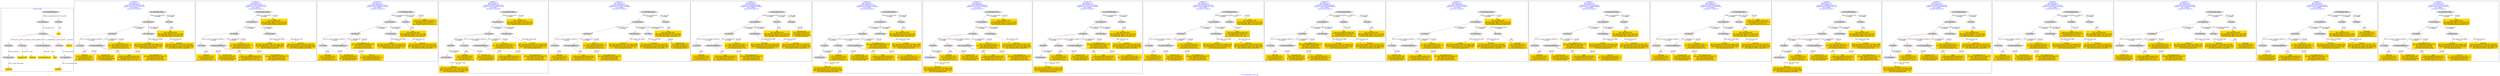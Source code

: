 digraph n0 {
fontcolor="blue"
remincross="true"
label="s18-s-indianapolis-artists.xml"
subgraph cluster_0 {
label="1-correct model"
n2[style="filled",color="white",fillcolor="lightgray",label="E12_Production1"];
n3[style="filled",color="white",fillcolor="lightgray",label="E21_Person1"];
n4[style="filled",color="white",fillcolor="lightgray",label="E69_Death1"];
n5[style="filled",color="white",fillcolor="lightgray",label="E74_Group1"];
n6[style="filled",color="white",fillcolor="lightgray",label="E82_Actor_Appellation1"];
n7[style="filled",color="white",fillcolor="lightgray",label="E67_Birth1"];
n8[shape="plaintext",style="filled",fillcolor="gold",label="artist_uri"];
n9[style="filled",color="white",fillcolor="lightgray",label="E22_Man-Made_Object1"];
n10[style="filled",color="white",fillcolor="lightgray",label="E35_Title1"];
n11[shape="plaintext",style="filled",fillcolor="gold",label="title"];
n12[style="filled",color="white",fillcolor="lightgray",label="E52_Time-Span1"];
n13[shape="plaintext",style="filled",fillcolor="gold",label="birthDate"];
n14[style="filled",color="white",fillcolor="lightgray",label="E52_Time-Span2"];
n15[shape="plaintext",style="filled",fillcolor="gold",label="deathDate"];
n16[shape="plaintext",style="filled",fillcolor="gold",label="nationality_URI"];
n17[shape="plaintext",style="filled",fillcolor="gold",label="nationality"];
n18[shape="plaintext",style="filled",fillcolor="gold",label="artist_appellation_uri"];
n19[shape="plaintext",style="filled",fillcolor="gold",label="name"];
}
subgraph cluster_1 {
label="candidate 0\nlink coherence:1.0\nnode coherence:1.0\nconfidence:0.49723200209537366\nmapping score:0.5615773340317912\ncost:13.99905\n-precision:0.79-recall:0.65"
n21[style="filled",color="white",fillcolor="lightgray",label="E12_Production1"];
n22[style="filled",color="white",fillcolor="lightgray",label="E21_Person1"];
n23[style="filled",color="white",fillcolor="lightgray",label="E52_Time-Span2"];
n24[style="filled",color="white",fillcolor="lightgray",label="E74_Group1"];
n25[style="filled",color="white",fillcolor="lightgray",label="E82_Actor_Appellation1"];
n26[style="filled",color="white",fillcolor="lightgray",label="E22_Man-Made_Object1"];
n27[style="filled",color="white",fillcolor="lightgray",label="E35_Title1"];
n28[shape="plaintext",style="filled",fillcolor="gold",label="nationality\n[E74_Group,label,0.502]\n[E74_Group,classLink,0.292]\n[E55_Type,label,0.13]\n[E21_Person,P3_has_note,0.077]"];
n29[shape="plaintext",style="filled",fillcolor="gold",label="title\n[E35_Title,label,0.368]\n[E22_Man-Made_Object,P3_has_note,0.235]\n[E73_Information_Object,P3_has_note,0.202]\n[E22_Man-Made_Object,classLink,0.195]"];
n30[shape="plaintext",style="filled",fillcolor="gold",label="name\n[E82_Actor_Appellation,label,0.48]\n[E22_Man-Made_Object,classLink,0.252]\n[E30_Right,P3_has_note,0.157]\n[E33_Linguistic_Object,P3_has_note,0.11]"];
n31[shape="plaintext",style="filled",fillcolor="gold",label="artist_uri\n[E21_Person,classLink,0.331]\n[E82_Actor_Appellation,classLink,0.277]\n[E39_Actor,classLink,0.263]\n[E78_Collection,classLink,0.129]"];
n32[shape="plaintext",style="filled",fillcolor="gold",label="birthDate\n[E52_Time-Span,P82a_begin_of_the_begin,0.548]\n[E52_Time-Span,P82_at_some_time_within,0.252]\n[E52_Time-Span,P82b_end_of_the_end,0.156]\n[E52_Time-Span,label,0.044]"];
n33[shape="plaintext",style="filled",fillcolor="gold",label="nationality_URI\n[E74_Group,classLink,0.663]\n[E55_Type,classLink,0.2]\n[E57_Material,classLink,0.089]\n[E55_Type,label,0.048]"];
n34[shape="plaintext",style="filled",fillcolor="gold",label="artist_appellation_uri\n[E82_Actor_Appellation,classLink,0.527]\n[E21_Person,classLink,0.382]\n[E39_Actor,classLink,0.056]\n[E78_Collection,classLink,0.035]"];
n35[shape="plaintext",style="filled",fillcolor="gold",label="deathDate\n[E52_Time-Span,P82b_end_of_the_end,0.559]\n[E52_Time-Span,P82_at_some_time_within,0.291]\n[E52_Time-Span,P82a_begin_of_the_begin,0.094]\n[E12_Production,P3_has_note,0.055]"];
}
subgraph cluster_2 {
label="candidate 1\nlink coherence:1.0\nnode coherence:1.0\nconfidence:0.4755716004054791\nmapping score:0.5543572001351597\ncost:12.99921\n-precision:0.69-recall:0.53"
n37[style="filled",color="white",fillcolor="lightgray",label="E12_Production1"];
n38[style="filled",color="white",fillcolor="lightgray",label="E21_Person1"];
n39[style="filled",color="white",fillcolor="lightgray",label="E52_Time-Span2"];
n40[style="filled",color="white",fillcolor="lightgray",label="E74_Group1"];
n41[style="filled",color="white",fillcolor="lightgray",label="E82_Actor_Appellation1"];
n42[style="filled",color="white",fillcolor="lightgray",label="E22_Man-Made_Object1"];
n43[shape="plaintext",style="filled",fillcolor="gold",label="nationality\n[E74_Group,label,0.502]\n[E74_Group,classLink,0.292]\n[E55_Type,label,0.13]\n[E21_Person,P3_has_note,0.077]"];
n44[shape="plaintext",style="filled",fillcolor="gold",label="name\n[E82_Actor_Appellation,label,0.48]\n[E22_Man-Made_Object,classLink,0.252]\n[E30_Right,P3_has_note,0.157]\n[E33_Linguistic_Object,P3_has_note,0.11]"];
n45[shape="plaintext",style="filled",fillcolor="gold",label="artist_uri\n[E21_Person,classLink,0.331]\n[E82_Actor_Appellation,classLink,0.277]\n[E39_Actor,classLink,0.263]\n[E78_Collection,classLink,0.129]"];
n46[shape="plaintext",style="filled",fillcolor="gold",label="birthDate\n[E52_Time-Span,P82a_begin_of_the_begin,0.548]\n[E52_Time-Span,P82_at_some_time_within,0.252]\n[E52_Time-Span,P82b_end_of_the_end,0.156]\n[E52_Time-Span,label,0.044]"];
n47[shape="plaintext",style="filled",fillcolor="gold",label="nationality_URI\n[E74_Group,classLink,0.663]\n[E55_Type,classLink,0.2]\n[E57_Material,classLink,0.089]\n[E55_Type,label,0.048]"];
n48[shape="plaintext",style="filled",fillcolor="gold",label="artist_appellation_uri\n[E82_Actor_Appellation,classLink,0.527]\n[E21_Person,classLink,0.382]\n[E39_Actor,classLink,0.056]\n[E78_Collection,classLink,0.035]"];
n49[shape="plaintext",style="filled",fillcolor="gold",label="deathDate\n[E52_Time-Span,P82b_end_of_the_end,0.559]\n[E52_Time-Span,P82_at_some_time_within,0.291]\n[E52_Time-Span,P82a_begin_of_the_begin,0.094]\n[E12_Production,P3_has_note,0.055]"];
n50[shape="plaintext",style="filled",fillcolor="gold",label="title\n[E35_Title,label,0.368]\n[E22_Man-Made_Object,P3_has_note,0.235]\n[E73_Information_Object,P3_has_note,0.202]\n[E22_Man-Made_Object,classLink,0.195]"];
}
subgraph cluster_3 {
label="candidate 10\nlink coherence:1.0\nnode coherence:1.0\nconfidence:0.44389369101179826\nmapping score:0.5229645636705994\ncost:13.99905\n-precision:0.57-recall:0.47"
n52[style="filled",color="white",fillcolor="lightgray",label="E12_Production1"];
n53[style="filled",color="white",fillcolor="lightgray",label="E21_Person1"];
n54[style="filled",color="white",fillcolor="lightgray",label="E52_Time-Span2"];
n55[style="filled",color="white",fillcolor="lightgray",label="E74_Group1"];
n56[style="filled",color="white",fillcolor="lightgray",label="E82_Actor_Appellation1"];
n57[style="filled",color="white",fillcolor="lightgray",label="E22_Man-Made_Object1"];
n58[style="filled",color="white",fillcolor="lightgray",label="E35_Title1"];
n59[shape="plaintext",style="filled",fillcolor="gold",label="nationality\n[E74_Group,label,0.502]\n[E74_Group,classLink,0.292]\n[E55_Type,label,0.13]\n[E21_Person,P3_has_note,0.077]"];
n60[shape="plaintext",style="filled",fillcolor="gold",label="title\n[E35_Title,label,0.368]\n[E22_Man-Made_Object,P3_has_note,0.235]\n[E73_Information_Object,P3_has_note,0.202]\n[E22_Man-Made_Object,classLink,0.195]"];
n61[shape="plaintext",style="filled",fillcolor="gold",label="birthDate\n[E52_Time-Span,P82a_begin_of_the_begin,0.548]\n[E52_Time-Span,P82_at_some_time_within,0.252]\n[E52_Time-Span,P82b_end_of_the_end,0.156]\n[E52_Time-Span,label,0.044]"];
n62[shape="plaintext",style="filled",fillcolor="gold",label="artist_appellation_uri\n[E82_Actor_Appellation,classLink,0.527]\n[E21_Person,classLink,0.382]\n[E39_Actor,classLink,0.056]\n[E78_Collection,classLink,0.035]"];
n63[shape="plaintext",style="filled",fillcolor="gold",label="artist_uri\n[E21_Person,classLink,0.331]\n[E82_Actor_Appellation,classLink,0.277]\n[E39_Actor,classLink,0.263]\n[E78_Collection,classLink,0.129]"];
n64[shape="plaintext",style="filled",fillcolor="gold",label="nationality_URI\n[E74_Group,classLink,0.663]\n[E55_Type,classLink,0.2]\n[E57_Material,classLink,0.089]\n[E55_Type,label,0.048]"];
n65[shape="plaintext",style="filled",fillcolor="gold",label="deathDate\n[E52_Time-Span,P82b_end_of_the_end,0.559]\n[E52_Time-Span,P82_at_some_time_within,0.291]\n[E52_Time-Span,P82a_begin_of_the_begin,0.094]\n[E12_Production,P3_has_note,0.055]"];
n66[shape="plaintext",style="filled",fillcolor="gold",label="name\n[E82_Actor_Appellation,label,0.48]\n[E22_Man-Made_Object,classLink,0.252]\n[E30_Right,P3_has_note,0.157]\n[E33_Linguistic_Object,P3_has_note,0.11]"];
}
subgraph cluster_4 {
label="candidate 11\nlink coherence:1.0\nnode coherence:1.0\nconfidence:0.44200524904437666\nmapping score:0.5223350830147923\ncost:14.999\n-precision:0.73-recall:0.65"
n68[style="filled",color="white",fillcolor="lightgray",label="E12_Production1"];
n69[style="filled",color="white",fillcolor="lightgray",label="E21_Person1"];
n70[style="filled",color="white",fillcolor="lightgray",label="E52_Time-Span2"];
n71[style="filled",color="white",fillcolor="lightgray",label="E67_Birth1"];
n72[style="filled",color="white",fillcolor="lightgray",label="E74_Group1"];
n73[style="filled",color="white",fillcolor="lightgray",label="E82_Actor_Appellation1"];
n74[style="filled",color="white",fillcolor="lightgray",label="E22_Man-Made_Object1"];
n75[style="filled",color="white",fillcolor="lightgray",label="E52_Time-Span1"];
n76[shape="plaintext",style="filled",fillcolor="gold",label="nationality\n[E74_Group,label,0.502]\n[E74_Group,classLink,0.292]\n[E55_Type,label,0.13]\n[E21_Person,P3_has_note,0.077]"];
n77[shape="plaintext",style="filled",fillcolor="gold",label="name\n[E82_Actor_Appellation,label,0.48]\n[E22_Man-Made_Object,classLink,0.252]\n[E30_Right,P3_has_note,0.157]\n[E33_Linguistic_Object,P3_has_note,0.11]"];
n78[shape="plaintext",style="filled",fillcolor="gold",label="artist_uri\n[E21_Person,classLink,0.331]\n[E82_Actor_Appellation,classLink,0.277]\n[E39_Actor,classLink,0.263]\n[E78_Collection,classLink,0.129]"];
n79[shape="plaintext",style="filled",fillcolor="gold",label="birthDate\n[E52_Time-Span,P82a_begin_of_the_begin,0.548]\n[E52_Time-Span,P82_at_some_time_within,0.252]\n[E52_Time-Span,P82b_end_of_the_end,0.156]\n[E52_Time-Span,label,0.044]"];
n80[shape="plaintext",style="filled",fillcolor="gold",label="nationality_URI\n[E74_Group,classLink,0.663]\n[E55_Type,classLink,0.2]\n[E57_Material,classLink,0.089]\n[E55_Type,label,0.048]"];
n81[shape="plaintext",style="filled",fillcolor="gold",label="artist_appellation_uri\n[E82_Actor_Appellation,classLink,0.527]\n[E21_Person,classLink,0.382]\n[E39_Actor,classLink,0.056]\n[E78_Collection,classLink,0.035]"];
n82[shape="plaintext",style="filled",fillcolor="gold",label="title\n[E35_Title,label,0.368]\n[E22_Man-Made_Object,P3_has_note,0.235]\n[E73_Information_Object,P3_has_note,0.202]\n[E22_Man-Made_Object,classLink,0.195]"];
n83[shape="plaintext",style="filled",fillcolor="gold",label="deathDate\n[E52_Time-Span,P82b_end_of_the_end,0.559]\n[E52_Time-Span,P82_at_some_time_within,0.291]\n[E52_Time-Span,P82a_begin_of_the_begin,0.094]\n[E12_Production,P3_has_note,0.055]"];
}
subgraph cluster_5 {
label="candidate 12\nlink coherence:1.0\nnode coherence:1.0\nconfidence:0.439389553769668\nmapping score:0.5214631845898893\ncost:14.99894\n-precision:0.67-recall:0.59"
n85[style="filled",color="white",fillcolor="lightgray",label="E12_Production1"];
n86[style="filled",color="white",fillcolor="lightgray",label="E21_Person1"];
n87[style="filled",color="white",fillcolor="lightgray",label="E52_Time-Span2"];
n88[style="filled",color="white",fillcolor="lightgray",label="E55_Type1"];
n89[style="filled",color="white",fillcolor="lightgray",label="E74_Group1"];
n90[style="filled",color="white",fillcolor="lightgray",label="E82_Actor_Appellation1"];
n91[style="filled",color="white",fillcolor="lightgray",label="E22_Man-Made_Object1"];
n92[style="filled",color="white",fillcolor="lightgray",label="E35_Title1"];
n93[shape="plaintext",style="filled",fillcolor="gold",label="nationality\n[E74_Group,label,0.502]\n[E74_Group,classLink,0.292]\n[E55_Type,label,0.13]\n[E21_Person,P3_has_note,0.077]"];
n94[shape="plaintext",style="filled",fillcolor="gold",label="title\n[E35_Title,label,0.368]\n[E22_Man-Made_Object,P3_has_note,0.235]\n[E73_Information_Object,P3_has_note,0.202]\n[E22_Man-Made_Object,classLink,0.195]"];
n95[shape="plaintext",style="filled",fillcolor="gold",label="name\n[E82_Actor_Appellation,label,0.48]\n[E22_Man-Made_Object,classLink,0.252]\n[E30_Right,P3_has_note,0.157]\n[E33_Linguistic_Object,P3_has_note,0.11]"];
n96[shape="plaintext",style="filled",fillcolor="gold",label="artist_uri\n[E21_Person,classLink,0.331]\n[E82_Actor_Appellation,classLink,0.277]\n[E39_Actor,classLink,0.263]\n[E78_Collection,classLink,0.129]"];
n97[shape="plaintext",style="filled",fillcolor="gold",label="birthDate\n[E52_Time-Span,P82a_begin_of_the_begin,0.548]\n[E52_Time-Span,P82_at_some_time_within,0.252]\n[E52_Time-Span,P82b_end_of_the_end,0.156]\n[E52_Time-Span,label,0.044]"];
n98[shape="plaintext",style="filled",fillcolor="gold",label="artist_appellation_uri\n[E82_Actor_Appellation,classLink,0.527]\n[E21_Person,classLink,0.382]\n[E39_Actor,classLink,0.056]\n[E78_Collection,classLink,0.035]"];
n99[shape="plaintext",style="filled",fillcolor="gold",label="deathDate\n[E52_Time-Span,P82b_end_of_the_end,0.559]\n[E52_Time-Span,P82_at_some_time_within,0.291]\n[E52_Time-Span,P82a_begin_of_the_begin,0.094]\n[E12_Production,P3_has_note,0.055]"];
n100[shape="plaintext",style="filled",fillcolor="gold",label="nationality_URI\n[E74_Group,classLink,0.663]\n[E55_Type,classLink,0.2]\n[E57_Material,classLink,0.089]\n[E55_Type,label,0.048]"];
}
subgraph cluster_6 {
label="candidate 13\nlink coherence:1.0\nnode coherence:1.0\nconfidence:0.439389553769668\nmapping score:0.5214631845898893\ncost:14.99899\n-precision:0.67-recall:0.59"
n102[style="filled",color="white",fillcolor="lightgray",label="E12_Production1"];
n103[style="filled",color="white",fillcolor="lightgray",label="E21_Person1"];
n104[style="filled",color="white",fillcolor="lightgray",label="E52_Time-Span2"];
n105[style="filled",color="white",fillcolor="lightgray",label="E74_Group1"];
n106[style="filled",color="white",fillcolor="lightgray",label="E82_Actor_Appellation1"];
n107[style="filled",color="white",fillcolor="lightgray",label="E22_Man-Made_Object1"];
n108[style="filled",color="white",fillcolor="lightgray",label="E35_Title1"];
n109[style="filled",color="white",fillcolor="lightgray",label="E55_Type2"];
n110[shape="plaintext",style="filled",fillcolor="gold",label="nationality\n[E74_Group,label,0.502]\n[E74_Group,classLink,0.292]\n[E55_Type,label,0.13]\n[E21_Person,P3_has_note,0.077]"];
n111[shape="plaintext",style="filled",fillcolor="gold",label="title\n[E35_Title,label,0.368]\n[E22_Man-Made_Object,P3_has_note,0.235]\n[E73_Information_Object,P3_has_note,0.202]\n[E22_Man-Made_Object,classLink,0.195]"];
n112[shape="plaintext",style="filled",fillcolor="gold",label="nationality_URI\n[E74_Group,classLink,0.663]\n[E55_Type,classLink,0.2]\n[E57_Material,classLink,0.089]\n[E55_Type,label,0.048]"];
n113[shape="plaintext",style="filled",fillcolor="gold",label="name\n[E82_Actor_Appellation,label,0.48]\n[E22_Man-Made_Object,classLink,0.252]\n[E30_Right,P3_has_note,0.157]\n[E33_Linguistic_Object,P3_has_note,0.11]"];
n114[shape="plaintext",style="filled",fillcolor="gold",label="artist_uri\n[E21_Person,classLink,0.331]\n[E82_Actor_Appellation,classLink,0.277]\n[E39_Actor,classLink,0.263]\n[E78_Collection,classLink,0.129]"];
n115[shape="plaintext",style="filled",fillcolor="gold",label="birthDate\n[E52_Time-Span,P82a_begin_of_the_begin,0.548]\n[E52_Time-Span,P82_at_some_time_within,0.252]\n[E52_Time-Span,P82b_end_of_the_end,0.156]\n[E52_Time-Span,label,0.044]"];
n116[shape="plaintext",style="filled",fillcolor="gold",label="artist_appellation_uri\n[E82_Actor_Appellation,classLink,0.527]\n[E21_Person,classLink,0.382]\n[E39_Actor,classLink,0.056]\n[E78_Collection,classLink,0.035]"];
n117[shape="plaintext",style="filled",fillcolor="gold",label="deathDate\n[E52_Time-Span,P82b_end_of_the_end,0.559]\n[E52_Time-Span,P82_at_some_time_within,0.291]\n[E52_Time-Span,P82a_begin_of_the_begin,0.094]\n[E12_Production,P3_has_note,0.055]"];
}
subgraph cluster_7 {
label="candidate 14\nlink coherence:1.0\nnode coherence:1.0\nconfidence:0.438805125559561\nmapping score:0.5212683751865204\ncost:15.99884\n-precision:0.69-recall:0.65"
n119[style="filled",color="white",fillcolor="lightgray",label="E12_Production1"];
n120[style="filled",color="white",fillcolor="lightgray",label="E21_Person1"];
n121[style="filled",color="white",fillcolor="lightgray",label="E52_Time-Span2"];
n122[style="filled",color="white",fillcolor="lightgray",label="E67_Birth1"];
n123[style="filled",color="white",fillcolor="lightgray",label="E74_Group1"];
n124[style="filled",color="white",fillcolor="lightgray",label="E82_Actor_Appellation1"];
n125[style="filled",color="white",fillcolor="lightgray",label="E22_Man-Made_Object1"];
n126[style="filled",color="white",fillcolor="lightgray",label="E35_Title1"];
n127[style="filled",color="white",fillcolor="lightgray",label="E52_Time-Span1"];
n128[shape="plaintext",style="filled",fillcolor="gold",label="nationality\n[E74_Group,label,0.502]\n[E74_Group,classLink,0.292]\n[E55_Type,label,0.13]\n[E21_Person,P3_has_note,0.077]"];
n129[shape="plaintext",style="filled",fillcolor="gold",label="title\n[E35_Title,label,0.368]\n[E22_Man-Made_Object,P3_has_note,0.235]\n[E73_Information_Object,P3_has_note,0.202]\n[E22_Man-Made_Object,classLink,0.195]"];
n130[shape="plaintext",style="filled",fillcolor="gold",label="name\n[E82_Actor_Appellation,label,0.48]\n[E22_Man-Made_Object,classLink,0.252]\n[E30_Right,P3_has_note,0.157]\n[E33_Linguistic_Object,P3_has_note,0.11]"];
n131[shape="plaintext",style="filled",fillcolor="gold",label="birthDate\n[E52_Time-Span,P82a_begin_of_the_begin,0.548]\n[E52_Time-Span,P82_at_some_time_within,0.252]\n[E52_Time-Span,P82b_end_of_the_end,0.156]\n[E52_Time-Span,label,0.044]"];
n132[shape="plaintext",style="filled",fillcolor="gold",label="artist_appellation_uri\n[E82_Actor_Appellation,classLink,0.527]\n[E21_Person,classLink,0.382]\n[E39_Actor,classLink,0.056]\n[E78_Collection,classLink,0.035]"];
n133[shape="plaintext",style="filled",fillcolor="gold",label="artist_uri\n[E21_Person,classLink,0.331]\n[E82_Actor_Appellation,classLink,0.277]\n[E39_Actor,classLink,0.263]\n[E78_Collection,classLink,0.129]"];
n134[shape="plaintext",style="filled",fillcolor="gold",label="nationality_URI\n[E74_Group,classLink,0.663]\n[E55_Type,classLink,0.2]\n[E57_Material,classLink,0.089]\n[E55_Type,label,0.048]"];
n135[shape="plaintext",style="filled",fillcolor="gold",label="deathDate\n[E52_Time-Span,P82b_end_of_the_end,0.559]\n[E52_Time-Span,P82_at_some_time_within,0.291]\n[E52_Time-Span,P82a_begin_of_the_begin,0.094]\n[E12_Production,P3_has_note,0.055]"];
}
subgraph cluster_8 {
label="candidate 15\nlink coherence:1.0\nnode coherence:1.0\nconfidence:0.4386222992656146\nmapping score:0.5212074330885382\ncost:14.999\n-precision:0.8-recall:0.71"
n137[style="filled",color="white",fillcolor="lightgray",label="E12_Production1"];
n138[style="filled",color="white",fillcolor="lightgray",label="E21_Person1"];
n139[style="filled",color="white",fillcolor="lightgray",label="E52_Time-Span2"];
n140[style="filled",color="white",fillcolor="lightgray",label="E67_Birth1"];
n141[style="filled",color="white",fillcolor="lightgray",label="E74_Group1"];
n142[style="filled",color="white",fillcolor="lightgray",label="E82_Actor_Appellation1"];
n143[style="filled",color="white",fillcolor="lightgray",label="E22_Man-Made_Object1"];
n144[style="filled",color="white",fillcolor="lightgray",label="E52_Time-Span1"];
n145[shape="plaintext",style="filled",fillcolor="gold",label="nationality\n[E74_Group,label,0.502]\n[E74_Group,classLink,0.292]\n[E55_Type,label,0.13]\n[E21_Person,P3_has_note,0.077]"];
n146[shape="plaintext",style="filled",fillcolor="gold",label="name\n[E82_Actor_Appellation,label,0.48]\n[E22_Man-Made_Object,classLink,0.252]\n[E30_Right,P3_has_note,0.157]\n[E33_Linguistic_Object,P3_has_note,0.11]"];
n147[shape="plaintext",style="filled",fillcolor="gold",label="artist_uri\n[E21_Person,classLink,0.331]\n[E82_Actor_Appellation,classLink,0.277]\n[E39_Actor,classLink,0.263]\n[E78_Collection,classLink,0.129]"];
n148[shape="plaintext",style="filled",fillcolor="gold",label="nationality_URI\n[E74_Group,classLink,0.663]\n[E55_Type,classLink,0.2]\n[E57_Material,classLink,0.089]\n[E55_Type,label,0.048]"];
n149[shape="plaintext",style="filled",fillcolor="gold",label="artist_appellation_uri\n[E82_Actor_Appellation,classLink,0.527]\n[E21_Person,classLink,0.382]\n[E39_Actor,classLink,0.056]\n[E78_Collection,classLink,0.035]"];
n150[shape="plaintext",style="filled",fillcolor="gold",label="deathDate\n[E52_Time-Span,P82b_end_of_the_end,0.559]\n[E52_Time-Span,P82_at_some_time_within,0.291]\n[E52_Time-Span,P82a_begin_of_the_begin,0.094]\n[E12_Production,P3_has_note,0.055]"];
n151[shape="plaintext",style="filled",fillcolor="gold",label="title\n[E35_Title,label,0.368]\n[E22_Man-Made_Object,P3_has_note,0.235]\n[E73_Information_Object,P3_has_note,0.202]\n[E22_Man-Made_Object,classLink,0.195]"];
n152[shape="plaintext",style="filled",fillcolor="gold",label="birthDate\n[E52_Time-Span,P82a_begin_of_the_begin,0.548]\n[E52_Time-Span,P82_at_some_time_within,0.252]\n[E52_Time-Span,P82b_end_of_the_end,0.156]\n[E52_Time-Span,label,0.044]"];
}
subgraph cluster_9 {
label="candidate 16\nlink coherence:1.0\nnode coherence:1.0\nconfidence:0.43542217578079895\nmapping score:0.5201407252602663\ncost:15.99884\n-precision:0.75-recall:0.71"
n154[style="filled",color="white",fillcolor="lightgray",label="E12_Production1"];
n155[style="filled",color="white",fillcolor="lightgray",label="E21_Person1"];
n156[style="filled",color="white",fillcolor="lightgray",label="E52_Time-Span2"];
n157[style="filled",color="white",fillcolor="lightgray",label="E67_Birth1"];
n158[style="filled",color="white",fillcolor="lightgray",label="E74_Group1"];
n159[style="filled",color="white",fillcolor="lightgray",label="E82_Actor_Appellation1"];
n160[style="filled",color="white",fillcolor="lightgray",label="E22_Man-Made_Object1"];
n161[style="filled",color="white",fillcolor="lightgray",label="E35_Title1"];
n162[style="filled",color="white",fillcolor="lightgray",label="E52_Time-Span1"];
n163[shape="plaintext",style="filled",fillcolor="gold",label="nationality\n[E74_Group,label,0.502]\n[E74_Group,classLink,0.292]\n[E55_Type,label,0.13]\n[E21_Person,P3_has_note,0.077]"];
n164[shape="plaintext",style="filled",fillcolor="gold",label="title\n[E35_Title,label,0.368]\n[E22_Man-Made_Object,P3_has_note,0.235]\n[E73_Information_Object,P3_has_note,0.202]\n[E22_Man-Made_Object,classLink,0.195]"];
n165[shape="plaintext",style="filled",fillcolor="gold",label="name\n[E82_Actor_Appellation,label,0.48]\n[E22_Man-Made_Object,classLink,0.252]\n[E30_Right,P3_has_note,0.157]\n[E33_Linguistic_Object,P3_has_note,0.11]"];
n166[shape="plaintext",style="filled",fillcolor="gold",label="artist_appellation_uri\n[E82_Actor_Appellation,classLink,0.527]\n[E21_Person,classLink,0.382]\n[E39_Actor,classLink,0.056]\n[E78_Collection,classLink,0.035]"];
n167[shape="plaintext",style="filled",fillcolor="gold",label="artist_uri\n[E21_Person,classLink,0.331]\n[E82_Actor_Appellation,classLink,0.277]\n[E39_Actor,classLink,0.263]\n[E78_Collection,classLink,0.129]"];
n168[shape="plaintext",style="filled",fillcolor="gold",label="nationality_URI\n[E74_Group,classLink,0.663]\n[E55_Type,classLink,0.2]\n[E57_Material,classLink,0.089]\n[E55_Type,label,0.048]"];
n169[shape="plaintext",style="filled",fillcolor="gold",label="deathDate\n[E52_Time-Span,P82b_end_of_the_end,0.559]\n[E52_Time-Span,P82_at_some_time_within,0.291]\n[E52_Time-Span,P82a_begin_of_the_begin,0.094]\n[E12_Production,P3_has_note,0.055]"];
n170[shape="plaintext",style="filled",fillcolor="gold",label="birthDate\n[E52_Time-Span,P82a_begin_of_the_begin,0.548]\n[E52_Time-Span,P82_at_some_time_within,0.252]\n[E52_Time-Span,P82b_end_of_the_end,0.156]\n[E52_Time-Span,label,0.044]"];
}
subgraph cluster_10 {
label="candidate 17\nlink coherence:1.0\nnode coherence:1.0\nconfidence:0.43524697355164443\nmapping score:0.5200823245172148\ncost:13.99921\n-precision:0.57-recall:0.47"
n172[style="filled",color="white",fillcolor="lightgray",label="E12_Production1"];
n173[style="filled",color="white",fillcolor="lightgray",label="E21_Person1"];
n174[style="filled",color="white",fillcolor="lightgray",label="E52_Time-Span2"];
n175[style="filled",color="white",fillcolor="lightgray",label="E74_Group1"];
n176[style="filled",color="white",fillcolor="lightgray",label="E82_Actor_Appellation1"];
n177[style="filled",color="white",fillcolor="lightgray",label="E22_Man-Made_Object1"];
n178[style="filled",color="white",fillcolor="lightgray",label="E30_Right1"];
n179[shape="plaintext",style="filled",fillcolor="gold",label="nationality\n[E74_Group,label,0.502]\n[E74_Group,classLink,0.292]\n[E55_Type,label,0.13]\n[E21_Person,P3_has_note,0.077]"];
n180[shape="plaintext",style="filled",fillcolor="gold",label="artist_uri\n[E21_Person,classLink,0.331]\n[E82_Actor_Appellation,classLink,0.277]\n[E39_Actor,classLink,0.263]\n[E78_Collection,classLink,0.129]"];
n181[shape="plaintext",style="filled",fillcolor="gold",label="birthDate\n[E52_Time-Span,P82a_begin_of_the_begin,0.548]\n[E52_Time-Span,P82_at_some_time_within,0.252]\n[E52_Time-Span,P82b_end_of_the_end,0.156]\n[E52_Time-Span,label,0.044]"];
n182[shape="plaintext",style="filled",fillcolor="gold",label="nationality_URI\n[E74_Group,classLink,0.663]\n[E55_Type,classLink,0.2]\n[E57_Material,classLink,0.089]\n[E55_Type,label,0.048]"];
n183[shape="plaintext",style="filled",fillcolor="gold",label="artist_appellation_uri\n[E82_Actor_Appellation,classLink,0.527]\n[E21_Person,classLink,0.382]\n[E39_Actor,classLink,0.056]\n[E78_Collection,classLink,0.035]"];
n184[shape="plaintext",style="filled",fillcolor="gold",label="deathDate\n[E52_Time-Span,P82b_end_of_the_end,0.559]\n[E52_Time-Span,P82_at_some_time_within,0.291]\n[E52_Time-Span,P82a_begin_of_the_begin,0.094]\n[E12_Production,P3_has_note,0.055]"];
n185[shape="plaintext",style="filled",fillcolor="gold",label="title\n[E35_Title,label,0.368]\n[E22_Man-Made_Object,P3_has_note,0.235]\n[E73_Information_Object,P3_has_note,0.202]\n[E22_Man-Made_Object,classLink,0.195]"];
n186[shape="plaintext",style="filled",fillcolor="gold",label="name\n[E82_Actor_Appellation,label,0.48]\n[E22_Man-Made_Object,classLink,0.252]\n[E30_Right,P3_has_note,0.157]\n[E33_Linguistic_Object,P3_has_note,0.11]"];
}
subgraph cluster_11 {
label="candidate 18\nlink coherence:1.0\nnode coherence:1.0\nconfidence:0.4320468500668288\nmapping score:0.5190156166889429\ncost:14.99905\n-precision:0.53-recall:0.47"
n188[style="filled",color="white",fillcolor="lightgray",label="E12_Production1"];
n189[style="filled",color="white",fillcolor="lightgray",label="E21_Person1"];
n190[style="filled",color="white",fillcolor="lightgray",label="E52_Time-Span2"];
n191[style="filled",color="white",fillcolor="lightgray",label="E74_Group1"];
n192[style="filled",color="white",fillcolor="lightgray",label="E82_Actor_Appellation1"];
n193[style="filled",color="white",fillcolor="lightgray",label="E22_Man-Made_Object1"];
n194[style="filled",color="white",fillcolor="lightgray",label="E30_Right1"];
n195[style="filled",color="white",fillcolor="lightgray",label="E35_Title1"];
n196[shape="plaintext",style="filled",fillcolor="gold",label="nationality\n[E74_Group,label,0.502]\n[E74_Group,classLink,0.292]\n[E55_Type,label,0.13]\n[E21_Person,P3_has_note,0.077]"];
n197[shape="plaintext",style="filled",fillcolor="gold",label="title\n[E35_Title,label,0.368]\n[E22_Man-Made_Object,P3_has_note,0.235]\n[E73_Information_Object,P3_has_note,0.202]\n[E22_Man-Made_Object,classLink,0.195]"];
n198[shape="plaintext",style="filled",fillcolor="gold",label="birthDate\n[E52_Time-Span,P82a_begin_of_the_begin,0.548]\n[E52_Time-Span,P82_at_some_time_within,0.252]\n[E52_Time-Span,P82b_end_of_the_end,0.156]\n[E52_Time-Span,label,0.044]"];
n199[shape="plaintext",style="filled",fillcolor="gold",label="artist_appellation_uri\n[E82_Actor_Appellation,classLink,0.527]\n[E21_Person,classLink,0.382]\n[E39_Actor,classLink,0.056]\n[E78_Collection,classLink,0.035]"];
n200[shape="plaintext",style="filled",fillcolor="gold",label="artist_uri\n[E21_Person,classLink,0.331]\n[E82_Actor_Appellation,classLink,0.277]\n[E39_Actor,classLink,0.263]\n[E78_Collection,classLink,0.129]"];
n201[shape="plaintext",style="filled",fillcolor="gold",label="nationality_URI\n[E74_Group,classLink,0.663]\n[E55_Type,classLink,0.2]\n[E57_Material,classLink,0.089]\n[E55_Type,label,0.048]"];
n202[shape="plaintext",style="filled",fillcolor="gold",label="deathDate\n[E52_Time-Span,P82b_end_of_the_end,0.559]\n[E52_Time-Span,P82_at_some_time_within,0.291]\n[E52_Time-Span,P82a_begin_of_the_begin,0.094]\n[E12_Production,P3_has_note,0.055]"];
n203[shape="plaintext",style="filled",fillcolor="gold",label="name\n[E82_Actor_Appellation,label,0.48]\n[E22_Man-Made_Object,classLink,0.252]\n[E30_Right,P3_has_note,0.157]\n[E33_Linguistic_Object,P3_has_note,0.11]"];
}
subgraph cluster_12 {
label="candidate 19\nlink coherence:1.0\nnode coherence:1.0\nconfidence:0.4290837621806319\nmapping score:0.5180279207268773\ncost:13.9991\n-precision:0.57-recall:0.47"
n205[style="filled",color="white",fillcolor="lightgray",label="E12_Production1"];
n206[style="filled",color="white",fillcolor="lightgray",label="E21_Person1"];
n207[style="filled",color="white",fillcolor="lightgray",label="E52_Time-Span2"];
n208[style="filled",color="white",fillcolor="lightgray",label="E55_Type1"];
n209[style="filled",color="white",fillcolor="lightgray",label="E74_Group1"];
n210[style="filled",color="white",fillcolor="lightgray",label="E82_Actor_Appellation1"];
n211[style="filled",color="white",fillcolor="lightgray",label="E22_Man-Made_Object1"];
n212[shape="plaintext",style="filled",fillcolor="gold",label="name\n[E82_Actor_Appellation,label,0.48]\n[E22_Man-Made_Object,classLink,0.252]\n[E30_Right,P3_has_note,0.157]\n[E33_Linguistic_Object,P3_has_note,0.11]"];
n213[shape="plaintext",style="filled",fillcolor="gold",label="artist_uri\n[E21_Person,classLink,0.331]\n[E82_Actor_Appellation,classLink,0.277]\n[E39_Actor,classLink,0.263]\n[E78_Collection,classLink,0.129]"];
n214[shape="plaintext",style="filled",fillcolor="gold",label="birthDate\n[E52_Time-Span,P82a_begin_of_the_begin,0.548]\n[E52_Time-Span,P82_at_some_time_within,0.252]\n[E52_Time-Span,P82b_end_of_the_end,0.156]\n[E52_Time-Span,label,0.044]"];
n215[shape="plaintext",style="filled",fillcolor="gold",label="nationality_URI\n[E74_Group,classLink,0.663]\n[E55_Type,classLink,0.2]\n[E57_Material,classLink,0.089]\n[E55_Type,label,0.048]"];
n216[shape="plaintext",style="filled",fillcolor="gold",label="artist_appellation_uri\n[E82_Actor_Appellation,classLink,0.527]\n[E21_Person,classLink,0.382]\n[E39_Actor,classLink,0.056]\n[E78_Collection,classLink,0.035]"];
n217[shape="plaintext",style="filled",fillcolor="gold",label="deathDate\n[E52_Time-Span,P82b_end_of_the_end,0.559]\n[E52_Time-Span,P82_at_some_time_within,0.291]\n[E52_Time-Span,P82a_begin_of_the_begin,0.094]\n[E12_Production,P3_has_note,0.055]"];
n218[shape="plaintext",style="filled",fillcolor="gold",label="title\n[E35_Title,label,0.368]\n[E22_Man-Made_Object,P3_has_note,0.235]\n[E73_Information_Object,P3_has_note,0.202]\n[E22_Man-Made_Object,classLink,0.195]"];
n219[shape="plaintext",style="filled",fillcolor="gold",label="nationality\n[E74_Group,label,0.502]\n[E74_Group,classLink,0.292]\n[E55_Type,label,0.13]\n[E21_Person,P3_has_note,0.077]"];
}
subgraph cluster_13 {
label="candidate 2\nlink coherence:1.0\nnode coherence:1.0\nconfidence:0.47237147692066345\nmapping score:0.5532904923068879\ncost:13.99905\n-precision:0.64-recall:0.53"
n221[style="filled",color="white",fillcolor="lightgray",label="E12_Production1"];
n222[style="filled",color="white",fillcolor="lightgray",label="E21_Person1"];
n223[style="filled",color="white",fillcolor="lightgray",label="E52_Time-Span2"];
n224[style="filled",color="white",fillcolor="lightgray",label="E74_Group1"];
n225[style="filled",color="white",fillcolor="lightgray",label="E82_Actor_Appellation1"];
n226[style="filled",color="white",fillcolor="lightgray",label="E22_Man-Made_Object1"];
n227[style="filled",color="white",fillcolor="lightgray",label="E35_Title1"];
n228[shape="plaintext",style="filled",fillcolor="gold",label="nationality\n[E74_Group,label,0.502]\n[E74_Group,classLink,0.292]\n[E55_Type,label,0.13]\n[E21_Person,P3_has_note,0.077]"];
n229[shape="plaintext",style="filled",fillcolor="gold",label="title\n[E35_Title,label,0.368]\n[E22_Man-Made_Object,P3_has_note,0.235]\n[E73_Information_Object,P3_has_note,0.202]\n[E22_Man-Made_Object,classLink,0.195]"];
n230[shape="plaintext",style="filled",fillcolor="gold",label="name\n[E82_Actor_Appellation,label,0.48]\n[E22_Man-Made_Object,classLink,0.252]\n[E30_Right,P3_has_note,0.157]\n[E33_Linguistic_Object,P3_has_note,0.11]"];
n231[shape="plaintext",style="filled",fillcolor="gold",label="birthDate\n[E52_Time-Span,P82a_begin_of_the_begin,0.548]\n[E52_Time-Span,P82_at_some_time_within,0.252]\n[E52_Time-Span,P82b_end_of_the_end,0.156]\n[E52_Time-Span,label,0.044]"];
n232[shape="plaintext",style="filled",fillcolor="gold",label="artist_appellation_uri\n[E82_Actor_Appellation,classLink,0.527]\n[E21_Person,classLink,0.382]\n[E39_Actor,classLink,0.056]\n[E78_Collection,classLink,0.035]"];
n233[shape="plaintext",style="filled",fillcolor="gold",label="artist_uri\n[E21_Person,classLink,0.331]\n[E82_Actor_Appellation,classLink,0.277]\n[E39_Actor,classLink,0.263]\n[E78_Collection,classLink,0.129]"];
n234[shape="plaintext",style="filled",fillcolor="gold",label="nationality_URI\n[E74_Group,classLink,0.663]\n[E55_Type,classLink,0.2]\n[E57_Material,classLink,0.089]\n[E55_Type,label,0.048]"];
n235[shape="plaintext",style="filled",fillcolor="gold",label="deathDate\n[E52_Time-Span,P82b_end_of_the_end,0.559]\n[E52_Time-Span,P82_at_some_time_within,0.291]\n[E52_Time-Span,P82a_begin_of_the_begin,0.094]\n[E12_Production,P3_has_note,0.055]"];
}
subgraph cluster_14 {
label="candidate 3\nlink coherence:1.0\nnode coherence:1.0\nconfidence:0.4687542161865085\nmapping score:0.5312514053955028\ncost:13.99905\n-precision:0.71-recall:0.59"
n237[style="filled",color="white",fillcolor="lightgray",label="E12_Production1"];
n238[style="filled",color="white",fillcolor="lightgray",label="E21_Person1"];
n239[style="filled",color="white",fillcolor="lightgray",label="E52_Time-Span2"];
n240[style="filled",color="white",fillcolor="lightgray",label="E74_Group1"];
n241[style="filled",color="white",fillcolor="lightgray",label="E82_Actor_Appellation1"];
n242[style="filled",color="white",fillcolor="lightgray",label="E22_Man-Made_Object1"];
n243[style="filled",color="white",fillcolor="lightgray",label="E35_Title1"];
n244[shape="plaintext",style="filled",fillcolor="gold",label="nationality\n[E74_Group,label,0.502]\n[E74_Group,classLink,0.292]\n[E55_Type,label,0.13]\n[E21_Person,P3_has_note,0.077]"];
n245[shape="plaintext",style="filled",fillcolor="gold",label="title\n[E35_Title,label,0.368]\n[E22_Man-Made_Object,P3_has_note,0.235]\n[E73_Information_Object,P3_has_note,0.202]\n[E22_Man-Made_Object,classLink,0.195]"];
n246[shape="plaintext",style="filled",fillcolor="gold",label="artist_uri\n[E21_Person,classLink,0.331]\n[E82_Actor_Appellation,classLink,0.277]\n[E39_Actor,classLink,0.263]\n[E78_Collection,classLink,0.129]"];
n247[shape="plaintext",style="filled",fillcolor="gold",label="birthDate\n[E52_Time-Span,P82a_begin_of_the_begin,0.548]\n[E52_Time-Span,P82_at_some_time_within,0.252]\n[E52_Time-Span,P82b_end_of_the_end,0.156]\n[E52_Time-Span,label,0.044]"];
n248[shape="plaintext",style="filled",fillcolor="gold",label="nationality_URI\n[E74_Group,classLink,0.663]\n[E55_Type,classLink,0.2]\n[E57_Material,classLink,0.089]\n[E55_Type,label,0.048]"];
n249[shape="plaintext",style="filled",fillcolor="gold",label="artist_appellation_uri\n[E82_Actor_Appellation,classLink,0.527]\n[E21_Person,classLink,0.382]\n[E39_Actor,classLink,0.056]\n[E78_Collection,classLink,0.035]"];
n250[shape="plaintext",style="filled",fillcolor="gold",label="deathDate\n[E52_Time-Span,P82b_end_of_the_end,0.559]\n[E52_Time-Span,P82_at_some_time_within,0.291]\n[E52_Time-Span,P82a_begin_of_the_begin,0.094]\n[E12_Production,P3_has_note,0.055]"];
n251[shape="plaintext",style="filled",fillcolor="gold",label="name\n[E82_Actor_Appellation,label,0.48]\n[E22_Man-Made_Object,classLink,0.252]\n[E30_Right,P3_has_note,0.157]\n[E33_Linguistic_Object,P3_has_note,0.11]"];
}
subgraph cluster_15 {
label="candidate 4\nlink coherence:1.0\nnode coherence:1.0\nconfidence:0.46366565073427124\nmapping score:0.5295552169114237\ncost:15.99884\n-precision:0.81-recall:0.76"
n253[style="filled",color="white",fillcolor="lightgray",label="E12_Production1"];
n254[style="filled",color="white",fillcolor="lightgray",label="E21_Person1"];
n255[style="filled",color="white",fillcolor="lightgray",label="E52_Time-Span2"];
n256[style="filled",color="white",fillcolor="lightgray",label="E67_Birth1"];
n257[style="filled",color="white",fillcolor="lightgray",label="E74_Group1"];
n258[style="filled",color="white",fillcolor="lightgray",label="E82_Actor_Appellation1"];
n259[style="filled",color="white",fillcolor="lightgray",label="E22_Man-Made_Object1"];
n260[style="filled",color="white",fillcolor="lightgray",label="E35_Title1"];
n261[style="filled",color="white",fillcolor="lightgray",label="E52_Time-Span1"];
n262[shape="plaintext",style="filled",fillcolor="gold",label="nationality\n[E74_Group,label,0.502]\n[E74_Group,classLink,0.292]\n[E55_Type,label,0.13]\n[E21_Person,P3_has_note,0.077]"];
n263[shape="plaintext",style="filled",fillcolor="gold",label="title\n[E35_Title,label,0.368]\n[E22_Man-Made_Object,P3_has_note,0.235]\n[E73_Information_Object,P3_has_note,0.202]\n[E22_Man-Made_Object,classLink,0.195]"];
n264[shape="plaintext",style="filled",fillcolor="gold",label="name\n[E82_Actor_Appellation,label,0.48]\n[E22_Man-Made_Object,classLink,0.252]\n[E30_Right,P3_has_note,0.157]\n[E33_Linguistic_Object,P3_has_note,0.11]"];
n265[shape="plaintext",style="filled",fillcolor="gold",label="artist_uri\n[E21_Person,classLink,0.331]\n[E82_Actor_Appellation,classLink,0.277]\n[E39_Actor,classLink,0.263]\n[E78_Collection,classLink,0.129]"];
n266[shape="plaintext",style="filled",fillcolor="gold",label="birthDate\n[E52_Time-Span,P82a_begin_of_the_begin,0.548]\n[E52_Time-Span,P82_at_some_time_within,0.252]\n[E52_Time-Span,P82b_end_of_the_end,0.156]\n[E52_Time-Span,label,0.044]"];
n267[shape="plaintext",style="filled",fillcolor="gold",label="nationality_URI\n[E74_Group,classLink,0.663]\n[E55_Type,classLink,0.2]\n[E57_Material,classLink,0.089]\n[E55_Type,label,0.048]"];
n268[shape="plaintext",style="filled",fillcolor="gold",label="artist_appellation_uri\n[E82_Actor_Appellation,classLink,0.527]\n[E21_Person,classLink,0.382]\n[E39_Actor,classLink,0.056]\n[E78_Collection,classLink,0.035]"];
n269[shape="plaintext",style="filled",fillcolor="gold",label="deathDate\n[E52_Time-Span,P82b_end_of_the_end,0.559]\n[E52_Time-Span,P82_at_some_time_within,0.291]\n[E52_Time-Span,P82a_begin_of_the_begin,0.094]\n[E12_Production,P3_has_note,0.055]"];
}
subgraph cluster_16 {
label="candidate 5\nlink coherence:1.0\nnode coherence:1.0\nconfidence:0.46028270095550916\nmapping score:0.5284275669851697\ncost:15.99884\n-precision:0.88-recall:0.82"
n271[style="filled",color="white",fillcolor="lightgray",label="E12_Production1"];
n272[style="filled",color="white",fillcolor="lightgray",label="E21_Person1"];
n273[style="filled",color="white",fillcolor="lightgray",label="E52_Time-Span2"];
n274[style="filled",color="white",fillcolor="lightgray",label="E67_Birth1"];
n275[style="filled",color="white",fillcolor="lightgray",label="E74_Group1"];
n276[style="filled",color="white",fillcolor="lightgray",label="E82_Actor_Appellation1"];
n277[style="filled",color="white",fillcolor="lightgray",label="E22_Man-Made_Object1"];
n278[style="filled",color="white",fillcolor="lightgray",label="E35_Title1"];
n279[style="filled",color="white",fillcolor="lightgray",label="E52_Time-Span1"];
n280[shape="plaintext",style="filled",fillcolor="gold",label="nationality\n[E74_Group,label,0.502]\n[E74_Group,classLink,0.292]\n[E55_Type,label,0.13]\n[E21_Person,P3_has_note,0.077]"];
n281[shape="plaintext",style="filled",fillcolor="gold",label="title\n[E35_Title,label,0.368]\n[E22_Man-Made_Object,P3_has_note,0.235]\n[E73_Information_Object,P3_has_note,0.202]\n[E22_Man-Made_Object,classLink,0.195]"];
n282[shape="plaintext",style="filled",fillcolor="gold",label="name\n[E82_Actor_Appellation,label,0.48]\n[E22_Man-Made_Object,classLink,0.252]\n[E30_Right,P3_has_note,0.157]\n[E33_Linguistic_Object,P3_has_note,0.11]"];
n283[shape="plaintext",style="filled",fillcolor="gold",label="artist_uri\n[E21_Person,classLink,0.331]\n[E82_Actor_Appellation,classLink,0.277]\n[E39_Actor,classLink,0.263]\n[E78_Collection,classLink,0.129]"];
n284[shape="plaintext",style="filled",fillcolor="gold",label="nationality_URI\n[E74_Group,classLink,0.663]\n[E55_Type,classLink,0.2]\n[E57_Material,classLink,0.089]\n[E55_Type,label,0.048]"];
n285[shape="plaintext",style="filled",fillcolor="gold",label="artist_appellation_uri\n[E82_Actor_Appellation,classLink,0.527]\n[E21_Person,classLink,0.382]\n[E39_Actor,classLink,0.056]\n[E78_Collection,classLink,0.035]"];
n286[shape="plaintext",style="filled",fillcolor="gold",label="deathDate\n[E52_Time-Span,P82b_end_of_the_end,0.559]\n[E52_Time-Span,P82_at_some_time_within,0.291]\n[E52_Time-Span,P82a_begin_of_the_begin,0.094]\n[E12_Production,P3_has_note,0.055]"];
n287[shape="plaintext",style="filled",fillcolor="gold",label="birthDate\n[E52_Time-Span,P82a_begin_of_the_begin,0.548]\n[E52_Time-Span,P82_at_some_time_within,0.252]\n[E52_Time-Span,P82b_end_of_the_end,0.156]\n[E52_Time-Span,label,0.044]"];
}
subgraph cluster_17 {
label="candidate 6\nlink coherence:1.0\nnode coherence:1.0\nconfidence:0.456907375241539\nmapping score:0.5273024584138463\ncost:14.99905\n-precision:0.67-recall:0.59"
n289[style="filled",color="white",fillcolor="lightgray",label="E12_Production1"];
n290[style="filled",color="white",fillcolor="lightgray",label="E21_Person1"];
n291[style="filled",color="white",fillcolor="lightgray",label="E52_Time-Span2"];
n292[style="filled",color="white",fillcolor="lightgray",label="E74_Group1"];
n293[style="filled",color="white",fillcolor="lightgray",label="E82_Actor_Appellation1"];
n294[style="filled",color="white",fillcolor="lightgray",label="E22_Man-Made_Object1"];
n295[style="filled",color="white",fillcolor="lightgray",label="E30_Right1"];
n296[style="filled",color="white",fillcolor="lightgray",label="E35_Title1"];
n297[shape="plaintext",style="filled",fillcolor="gold",label="nationality\n[E74_Group,label,0.502]\n[E74_Group,classLink,0.292]\n[E55_Type,label,0.13]\n[E21_Person,P3_has_note,0.077]"];
n298[shape="plaintext",style="filled",fillcolor="gold",label="title\n[E35_Title,label,0.368]\n[E22_Man-Made_Object,P3_has_note,0.235]\n[E73_Information_Object,P3_has_note,0.202]\n[E22_Man-Made_Object,classLink,0.195]"];
n299[shape="plaintext",style="filled",fillcolor="gold",label="artist_uri\n[E21_Person,classLink,0.331]\n[E82_Actor_Appellation,classLink,0.277]\n[E39_Actor,classLink,0.263]\n[E78_Collection,classLink,0.129]"];
n300[shape="plaintext",style="filled",fillcolor="gold",label="birthDate\n[E52_Time-Span,P82a_begin_of_the_begin,0.548]\n[E52_Time-Span,P82_at_some_time_within,0.252]\n[E52_Time-Span,P82b_end_of_the_end,0.156]\n[E52_Time-Span,label,0.044]"];
n301[shape="plaintext",style="filled",fillcolor="gold",label="nationality_URI\n[E74_Group,classLink,0.663]\n[E55_Type,classLink,0.2]\n[E57_Material,classLink,0.089]\n[E55_Type,label,0.048]"];
n302[shape="plaintext",style="filled",fillcolor="gold",label="artist_appellation_uri\n[E82_Actor_Appellation,classLink,0.527]\n[E21_Person,classLink,0.382]\n[E39_Actor,classLink,0.056]\n[E78_Collection,classLink,0.035]"];
n303[shape="plaintext",style="filled",fillcolor="gold",label="deathDate\n[E52_Time-Span,P82b_end_of_the_end,0.559]\n[E52_Time-Span,P82_at_some_time_within,0.291]\n[E52_Time-Span,P82a_begin_of_the_begin,0.094]\n[E12_Production,P3_has_note,0.055]"];
n304[shape="plaintext",style="filled",fillcolor="gold",label="name\n[E82_Actor_Appellation,label,0.48]\n[E22_Man-Made_Object,classLink,0.252]\n[E30_Right,P3_has_note,0.157]\n[E33_Linguistic_Object,P3_has_note,0.11]"];
}
subgraph cluster_18 {
label="candidate 7\nlink coherence:1.0\nnode coherence:1.0\nconfidence:0.45074416387052646\nmapping score:0.5252480546235089\ncost:14.99894\n-precision:0.67-recall:0.59"
n306[style="filled",color="white",fillcolor="lightgray",label="E12_Production1"];
n307[style="filled",color="white",fillcolor="lightgray",label="E21_Person1"];
n308[style="filled",color="white",fillcolor="lightgray",label="E52_Time-Span2"];
n309[style="filled",color="white",fillcolor="lightgray",label="E55_Type1"];
n310[style="filled",color="white",fillcolor="lightgray",label="E74_Group1"];
n311[style="filled",color="white",fillcolor="lightgray",label="E82_Actor_Appellation1"];
n312[style="filled",color="white",fillcolor="lightgray",label="E22_Man-Made_Object1"];
n313[style="filled",color="white",fillcolor="lightgray",label="E35_Title1"];
n314[shape="plaintext",style="filled",fillcolor="gold",label="title\n[E35_Title,label,0.368]\n[E22_Man-Made_Object,P3_has_note,0.235]\n[E73_Information_Object,P3_has_note,0.202]\n[E22_Man-Made_Object,classLink,0.195]"];
n315[shape="plaintext",style="filled",fillcolor="gold",label="name\n[E82_Actor_Appellation,label,0.48]\n[E22_Man-Made_Object,classLink,0.252]\n[E30_Right,P3_has_note,0.157]\n[E33_Linguistic_Object,P3_has_note,0.11]"];
n316[shape="plaintext",style="filled",fillcolor="gold",label="artist_uri\n[E21_Person,classLink,0.331]\n[E82_Actor_Appellation,classLink,0.277]\n[E39_Actor,classLink,0.263]\n[E78_Collection,classLink,0.129]"];
n317[shape="plaintext",style="filled",fillcolor="gold",label="birthDate\n[E52_Time-Span,P82a_begin_of_the_begin,0.548]\n[E52_Time-Span,P82_at_some_time_within,0.252]\n[E52_Time-Span,P82b_end_of_the_end,0.156]\n[E52_Time-Span,label,0.044]"];
n318[shape="plaintext",style="filled",fillcolor="gold",label="nationality_URI\n[E74_Group,classLink,0.663]\n[E55_Type,classLink,0.2]\n[E57_Material,classLink,0.089]\n[E55_Type,label,0.048]"];
n319[shape="plaintext",style="filled",fillcolor="gold",label="artist_appellation_uri\n[E82_Actor_Appellation,classLink,0.527]\n[E21_Person,classLink,0.382]\n[E39_Actor,classLink,0.056]\n[E78_Collection,classLink,0.035]"];
n320[shape="plaintext",style="filled",fillcolor="gold",label="deathDate\n[E52_Time-Span,P82b_end_of_the_end,0.559]\n[E52_Time-Span,P82_at_some_time_within,0.291]\n[E52_Time-Span,P82a_begin_of_the_begin,0.094]\n[E12_Production,P3_has_note,0.055]"];
n321[shape="plaintext",style="filled",fillcolor="gold",label="nationality\n[E74_Group,label,0.502]\n[E74_Group,classLink,0.292]\n[E55_Type,label,0.13]\n[E21_Person,P3_has_note,0.077]"];
}
subgraph cluster_19 {
label="candidate 8\nlink coherence:1.0\nnode coherence:1.0\nconfidence:0.45074416387052646\nmapping score:0.5252480546235089\ncost:14.99899\n-precision:0.67-recall:0.59"
n323[style="filled",color="white",fillcolor="lightgray",label="E12_Production1"];
n324[style="filled",color="white",fillcolor="lightgray",label="E21_Person1"];
n325[style="filled",color="white",fillcolor="lightgray",label="E52_Time-Span2"];
n326[style="filled",color="white",fillcolor="lightgray",label="E74_Group1"];
n327[style="filled",color="white",fillcolor="lightgray",label="E82_Actor_Appellation1"];
n328[style="filled",color="white",fillcolor="lightgray",label="E22_Man-Made_Object1"];
n329[style="filled",color="white",fillcolor="lightgray",label="E35_Title1"];
n330[style="filled",color="white",fillcolor="lightgray",label="E55_Type2"];
n331[shape="plaintext",style="filled",fillcolor="gold",label="title\n[E35_Title,label,0.368]\n[E22_Man-Made_Object,P3_has_note,0.235]\n[E73_Information_Object,P3_has_note,0.202]\n[E22_Man-Made_Object,classLink,0.195]"];
n332[shape="plaintext",style="filled",fillcolor="gold",label="name\n[E82_Actor_Appellation,label,0.48]\n[E22_Man-Made_Object,classLink,0.252]\n[E30_Right,P3_has_note,0.157]\n[E33_Linguistic_Object,P3_has_note,0.11]"];
n333[shape="plaintext",style="filled",fillcolor="gold",label="nationality\n[E74_Group,label,0.502]\n[E74_Group,classLink,0.292]\n[E55_Type,label,0.13]\n[E21_Person,P3_has_note,0.077]"];
n334[shape="plaintext",style="filled",fillcolor="gold",label="artist_uri\n[E21_Person,classLink,0.331]\n[E82_Actor_Appellation,classLink,0.277]\n[E39_Actor,classLink,0.263]\n[E78_Collection,classLink,0.129]"];
n335[shape="plaintext",style="filled",fillcolor="gold",label="birthDate\n[E52_Time-Span,P82a_begin_of_the_begin,0.548]\n[E52_Time-Span,P82_at_some_time_within,0.252]\n[E52_Time-Span,P82b_end_of_the_end,0.156]\n[E52_Time-Span,label,0.044]"];
n336[shape="plaintext",style="filled",fillcolor="gold",label="nationality_URI\n[E74_Group,classLink,0.663]\n[E55_Type,classLink,0.2]\n[E57_Material,classLink,0.089]\n[E55_Type,label,0.048]"];
n337[shape="plaintext",style="filled",fillcolor="gold",label="artist_appellation_uri\n[E82_Actor_Appellation,classLink,0.527]\n[E21_Person,classLink,0.382]\n[E39_Actor,classLink,0.056]\n[E78_Collection,classLink,0.035]"];
n338[shape="plaintext",style="filled",fillcolor="gold",label="deathDate\n[E52_Time-Span,P82b_end_of_the_end,0.559]\n[E52_Time-Span,P82_at_some_time_within,0.291]\n[E52_Time-Span,P82a_begin_of_the_begin,0.094]\n[E12_Production,P3_has_note,0.055]"];
}
subgraph cluster_20 {
label="candidate 9\nlink coherence:1.0\nnode coherence:1.0\nconfidence:0.45071107523076887\nmapping score:0.5460703584102563\ncost:12.99921\n-precision:0.54-recall:0.41"
n340[style="filled",color="white",fillcolor="lightgray",label="E12_Production1"];
n341[style="filled",color="white",fillcolor="lightgray",label="E21_Person1"];
n342[style="filled",color="white",fillcolor="lightgray",label="E52_Time-Span2"];
n343[style="filled",color="white",fillcolor="lightgray",label="E74_Group1"];
n344[style="filled",color="white",fillcolor="lightgray",label="E82_Actor_Appellation1"];
n345[style="filled",color="white",fillcolor="lightgray",label="E22_Man-Made_Object1"];
n346[shape="plaintext",style="filled",fillcolor="gold",label="nationality\n[E74_Group,label,0.502]\n[E74_Group,classLink,0.292]\n[E55_Type,label,0.13]\n[E21_Person,P3_has_note,0.077]"];
n347[shape="plaintext",style="filled",fillcolor="gold",label="name\n[E82_Actor_Appellation,label,0.48]\n[E22_Man-Made_Object,classLink,0.252]\n[E30_Right,P3_has_note,0.157]\n[E33_Linguistic_Object,P3_has_note,0.11]"];
n348[shape="plaintext",style="filled",fillcolor="gold",label="birthDate\n[E52_Time-Span,P82a_begin_of_the_begin,0.548]\n[E52_Time-Span,P82_at_some_time_within,0.252]\n[E52_Time-Span,P82b_end_of_the_end,0.156]\n[E52_Time-Span,label,0.044]"];
n349[shape="plaintext",style="filled",fillcolor="gold",label="artist_appellation_uri\n[E82_Actor_Appellation,classLink,0.527]\n[E21_Person,classLink,0.382]\n[E39_Actor,classLink,0.056]\n[E78_Collection,classLink,0.035]"];
n350[shape="plaintext",style="filled",fillcolor="gold",label="artist_uri\n[E21_Person,classLink,0.331]\n[E82_Actor_Appellation,classLink,0.277]\n[E39_Actor,classLink,0.263]\n[E78_Collection,classLink,0.129]"];
n351[shape="plaintext",style="filled",fillcolor="gold",label="nationality_URI\n[E74_Group,classLink,0.663]\n[E55_Type,classLink,0.2]\n[E57_Material,classLink,0.089]\n[E55_Type,label,0.048]"];
n352[shape="plaintext",style="filled",fillcolor="gold",label="deathDate\n[E52_Time-Span,P82b_end_of_the_end,0.559]\n[E52_Time-Span,P82_at_some_time_within,0.291]\n[E52_Time-Span,P82a_begin_of_the_begin,0.094]\n[E12_Production,P3_has_note,0.055]"];
n353[shape="plaintext",style="filled",fillcolor="gold",label="title\n[E35_Title,label,0.368]\n[E22_Man-Made_Object,P3_has_note,0.235]\n[E73_Information_Object,P3_has_note,0.202]\n[E22_Man-Made_Object,classLink,0.195]"];
}
n2 -> n3[color="brown",fontcolor="black",label="P14_carried_out_by"]
n3 -> n4[color="brown",fontcolor="black",label="P100i_died_in"]
n3 -> n5[color="brown",fontcolor="black",label="P107i_is_current_or_former_member_of"]
n3 -> n6[color="brown",fontcolor="black",label="P131_is_identified_by"]
n3 -> n7[color="brown",fontcolor="black",label="P98i_was_born"]
n3 -> n8[color="brown",fontcolor="black",label="classLink"]
n9 -> n10[color="brown",fontcolor="black",label="P102_has_title"]
n9 -> n2[color="brown",fontcolor="black",label="P108i_was_produced_by"]
n10 -> n11[color="brown",fontcolor="black",label="label"]
n12 -> n13[color="brown",fontcolor="black",label="P82_at_some_time_within"]
n14 -> n15[color="brown",fontcolor="black",label="P82_at_some_time_within"]
n7 -> n12[color="brown",fontcolor="black",label="P4_has_time-span"]
n4 -> n14[color="brown",fontcolor="black",label="P4_has_time-span"]
n5 -> n16[color="brown",fontcolor="black",label="classLink"]
n5 -> n17[color="brown",fontcolor="black",label="label"]
n6 -> n18[color="brown",fontcolor="black",label="classLink"]
n6 -> n19[color="brown",fontcolor="black",label="label"]
n21 -> n22[color="brown",fontcolor="black",label="P14_carried_out_by\nw=0.99982"]
n21 -> n23[color="brown",fontcolor="black",label="P4_has_time-span\nw=0.99986"]
n22 -> n24[color="brown",fontcolor="black",label="P107i_is_current_or_former_member_of\nw=0.9999"]
n22 -> n25[color="brown",fontcolor="black",label="P131_is_identified_by\nw=0.99982"]
n26 -> n21[color="brown",fontcolor="black",label="P108i_was_produced_by\nw=0.99981"]
n26 -> n27[color="brown",fontcolor="black",label="P102_has_title\nw=0.99984"]
n24 -> n28[color="brown",fontcolor="black",label="label\nw=1.0"]
n27 -> n29[color="brown",fontcolor="black",label="label\nw=1.0"]
n25 -> n30[color="brown",fontcolor="black",label="label\nw=1.0"]
n22 -> n31[color="brown",fontcolor="black",label="classLink\nw=1.0"]
n23 -> n32[color="brown",fontcolor="black",label="P82a_begin_of_the_begin\nw=1.0"]
n24 -> n33[color="brown",fontcolor="black",label="classLink\nw=1.0"]
n25 -> n34[color="brown",fontcolor="black",label="classLink\nw=1.0"]
n23 -> n35[color="brown",fontcolor="black",label="P82b_end_of_the_end\nw=1.0"]
n37 -> n38[color="brown",fontcolor="black",label="P14_carried_out_by\nw=0.99982"]
n37 -> n39[color="brown",fontcolor="black",label="P4_has_time-span\nw=0.99986"]
n38 -> n40[color="brown",fontcolor="black",label="P107i_is_current_or_former_member_of\nw=0.9999"]
n38 -> n41[color="brown",fontcolor="black",label="P131_is_identified_by\nw=0.99982"]
n42 -> n37[color="brown",fontcolor="black",label="P108i_was_produced_by\nw=0.99981"]
n40 -> n43[color="brown",fontcolor="black",label="label\nw=1.0"]
n41 -> n44[color="brown",fontcolor="black",label="label\nw=1.0"]
n38 -> n45[color="brown",fontcolor="black",label="classLink\nw=1.0"]
n39 -> n46[color="brown",fontcolor="black",label="P82a_begin_of_the_begin\nw=1.0"]
n40 -> n47[color="brown",fontcolor="black",label="classLink\nw=1.0"]
n41 -> n48[color="brown",fontcolor="black",label="classLink\nw=1.0"]
n39 -> n49[color="brown",fontcolor="black",label="P82b_end_of_the_end\nw=1.0"]
n42 -> n50[color="brown",fontcolor="black",label="classLink\nw=1.0"]
n52 -> n53[color="brown",fontcolor="black",label="P14_carried_out_by\nw=0.99982"]
n52 -> n54[color="brown",fontcolor="black",label="P4_has_time-span\nw=0.99986"]
n53 -> n55[color="brown",fontcolor="black",label="P107i_is_current_or_former_member_of\nw=0.9999"]
n53 -> n56[color="brown",fontcolor="black",label="P131_is_identified_by\nw=0.99982"]
n57 -> n52[color="brown",fontcolor="black",label="P108i_was_produced_by\nw=0.99981"]
n57 -> n58[color="brown",fontcolor="black",label="P102_has_title\nw=0.99984"]
n55 -> n59[color="brown",fontcolor="black",label="label\nw=1.0"]
n58 -> n60[color="brown",fontcolor="black",label="label\nw=1.0"]
n54 -> n61[color="brown",fontcolor="black",label="P82a_begin_of_the_begin\nw=1.0"]
n53 -> n62[color="brown",fontcolor="black",label="classLink\nw=1.0"]
n56 -> n63[color="brown",fontcolor="black",label="classLink\nw=1.0"]
n55 -> n64[color="brown",fontcolor="black",label="classLink\nw=1.0"]
n54 -> n65[color="brown",fontcolor="black",label="P82b_end_of_the_end\nw=1.0"]
n57 -> n66[color="brown",fontcolor="black",label="classLink\nw=1.0"]
n68 -> n69[color="brown",fontcolor="black",label="P14_carried_out_by\nw=0.99982"]
n68 -> n70[color="brown",fontcolor="black",label="P4_has_time-span\nw=0.99986"]
n69 -> n71[color="brown",fontcolor="black",label="P98i_was_born\nw=0.99988"]
n69 -> n72[color="brown",fontcolor="black",label="P107i_is_current_or_former_member_of\nw=0.9999"]
n69 -> n73[color="brown",fontcolor="black",label="P131_is_identified_by\nw=0.99982"]
n74 -> n68[color="brown",fontcolor="black",label="P108i_was_produced_by\nw=0.99981"]
n71 -> n75[color="brown",fontcolor="black",label="P4_has_time-span\nw=0.99991"]
n72 -> n76[color="brown",fontcolor="black",label="label\nw=1.0"]
n73 -> n77[color="brown",fontcolor="black",label="label\nw=1.0"]
n69 -> n78[color="brown",fontcolor="black",label="classLink\nw=1.0"]
n70 -> n79[color="brown",fontcolor="black",label="P82a_begin_of_the_begin\nw=1.0"]
n72 -> n80[color="brown",fontcolor="black",label="classLink\nw=1.0"]
n73 -> n81[color="brown",fontcolor="black",label="classLink\nw=1.0"]
n74 -> n82[color="brown",fontcolor="black",label="classLink\nw=1.0"]
n75 -> n83[color="brown",fontcolor="black",label="P82_at_some_time_within\nw=1.0"]
n85 -> n86[color="brown",fontcolor="black",label="P14_carried_out_by\nw=0.99982"]
n85 -> n87[color="brown",fontcolor="black",label="P4_has_time-span\nw=0.99986"]
n85 -> n88[color="brown",fontcolor="black",label="P32_used_general_technique\nw=0.99989"]
n86 -> n89[color="brown",fontcolor="black",label="P107i_is_current_or_former_member_of\nw=0.9999"]
n86 -> n90[color="brown",fontcolor="black",label="P131_is_identified_by\nw=0.99982"]
n91 -> n85[color="brown",fontcolor="black",label="P108i_was_produced_by\nw=0.99981"]
n91 -> n92[color="brown",fontcolor="black",label="P102_has_title\nw=0.99984"]
n89 -> n93[color="brown",fontcolor="black",label="label\nw=1.0"]
n92 -> n94[color="brown",fontcolor="black",label="label\nw=1.0"]
n90 -> n95[color="brown",fontcolor="black",label="label\nw=1.0"]
n86 -> n96[color="brown",fontcolor="black",label="classLink\nw=1.0"]
n87 -> n97[color="brown",fontcolor="black",label="P82a_begin_of_the_begin\nw=1.0"]
n90 -> n98[color="brown",fontcolor="black",label="classLink\nw=1.0"]
n87 -> n99[color="brown",fontcolor="black",label="P82b_end_of_the_end\nw=1.0"]
n88 -> n100[color="brown",fontcolor="black",label="classLink\nw=1.0"]
n102 -> n103[color="brown",fontcolor="black",label="P14_carried_out_by\nw=0.99982"]
n102 -> n104[color="brown",fontcolor="black",label="P4_has_time-span\nw=0.99986"]
n103 -> n105[color="brown",fontcolor="black",label="P107i_is_current_or_former_member_of\nw=0.9999"]
n103 -> n106[color="brown",fontcolor="black",label="P131_is_identified_by\nw=0.99982"]
n107 -> n102[color="brown",fontcolor="black",label="P108i_was_produced_by\nw=0.99981"]
n107 -> n108[color="brown",fontcolor="black",label="P102_has_title\nw=0.99984"]
n107 -> n109[color="brown",fontcolor="black",label="P2_has_type\nw=0.99994"]
n105 -> n110[color="brown",fontcolor="black",label="label\nw=1.0"]
n108 -> n111[color="brown",fontcolor="black",label="label\nw=1.0"]
n109 -> n112[color="brown",fontcolor="black",label="classLink\nw=1.0"]
n106 -> n113[color="brown",fontcolor="black",label="label\nw=1.0"]
n103 -> n114[color="brown",fontcolor="black",label="classLink\nw=1.0"]
n104 -> n115[color="brown",fontcolor="black",label="P82a_begin_of_the_begin\nw=1.0"]
n106 -> n116[color="brown",fontcolor="black",label="classLink\nw=1.0"]
n104 -> n117[color="brown",fontcolor="black",label="P82b_end_of_the_end\nw=1.0"]
n119 -> n120[color="brown",fontcolor="black",label="P14_carried_out_by\nw=0.99982"]
n119 -> n121[color="brown",fontcolor="black",label="P4_has_time-span\nw=0.99986"]
n120 -> n122[color="brown",fontcolor="black",label="P98i_was_born\nw=0.99988"]
n120 -> n123[color="brown",fontcolor="black",label="P107i_is_current_or_former_member_of\nw=0.9999"]
n120 -> n124[color="brown",fontcolor="black",label="P131_is_identified_by\nw=0.99982"]
n125 -> n119[color="brown",fontcolor="black",label="P108i_was_produced_by\nw=0.99981"]
n125 -> n126[color="brown",fontcolor="black",label="P102_has_title\nw=0.99984"]
n122 -> n127[color="brown",fontcolor="black",label="P4_has_time-span\nw=0.99991"]
n123 -> n128[color="brown",fontcolor="black",label="label\nw=1.0"]
n126 -> n129[color="brown",fontcolor="black",label="label\nw=1.0"]
n124 -> n130[color="brown",fontcolor="black",label="label\nw=1.0"]
n121 -> n131[color="brown",fontcolor="black",label="P82a_begin_of_the_begin\nw=1.0"]
n120 -> n132[color="brown",fontcolor="black",label="classLink\nw=1.0"]
n124 -> n133[color="brown",fontcolor="black",label="classLink\nw=1.0"]
n123 -> n134[color="brown",fontcolor="black",label="classLink\nw=1.0"]
n127 -> n135[color="brown",fontcolor="black",label="P82_at_some_time_within\nw=1.0"]
n137 -> n138[color="brown",fontcolor="black",label="P14_carried_out_by\nw=0.99982"]
n137 -> n139[color="brown",fontcolor="black",label="P4_has_time-span\nw=0.99986"]
n138 -> n140[color="brown",fontcolor="black",label="P98i_was_born\nw=0.99988"]
n138 -> n141[color="brown",fontcolor="black",label="P107i_is_current_or_former_member_of\nw=0.9999"]
n138 -> n142[color="brown",fontcolor="black",label="P131_is_identified_by\nw=0.99982"]
n143 -> n137[color="brown",fontcolor="black",label="P108i_was_produced_by\nw=0.99981"]
n140 -> n144[color="brown",fontcolor="black",label="P4_has_time-span\nw=0.99991"]
n141 -> n145[color="brown",fontcolor="black",label="label\nw=1.0"]
n142 -> n146[color="brown",fontcolor="black",label="label\nw=1.0"]
n138 -> n147[color="brown",fontcolor="black",label="classLink\nw=1.0"]
n141 -> n148[color="brown",fontcolor="black",label="classLink\nw=1.0"]
n142 -> n149[color="brown",fontcolor="black",label="classLink\nw=1.0"]
n139 -> n150[color="brown",fontcolor="black",label="P82b_end_of_the_end\nw=1.0"]
n143 -> n151[color="brown",fontcolor="black",label="classLink\nw=1.0"]
n144 -> n152[color="brown",fontcolor="black",label="P82_at_some_time_within\nw=1.0"]
n154 -> n155[color="brown",fontcolor="black",label="P14_carried_out_by\nw=0.99982"]
n154 -> n156[color="brown",fontcolor="black",label="P4_has_time-span\nw=0.99986"]
n155 -> n157[color="brown",fontcolor="black",label="P98i_was_born\nw=0.99988"]
n155 -> n158[color="brown",fontcolor="black",label="P107i_is_current_or_former_member_of\nw=0.9999"]
n155 -> n159[color="brown",fontcolor="black",label="P131_is_identified_by\nw=0.99982"]
n160 -> n154[color="brown",fontcolor="black",label="P108i_was_produced_by\nw=0.99981"]
n160 -> n161[color="brown",fontcolor="black",label="P102_has_title\nw=0.99984"]
n157 -> n162[color="brown",fontcolor="black",label="P4_has_time-span\nw=0.99991"]
n158 -> n163[color="brown",fontcolor="black",label="label\nw=1.0"]
n161 -> n164[color="brown",fontcolor="black",label="label\nw=1.0"]
n159 -> n165[color="brown",fontcolor="black",label="label\nw=1.0"]
n155 -> n166[color="brown",fontcolor="black",label="classLink\nw=1.0"]
n159 -> n167[color="brown",fontcolor="black",label="classLink\nw=1.0"]
n158 -> n168[color="brown",fontcolor="black",label="classLink\nw=1.0"]
n156 -> n169[color="brown",fontcolor="black",label="P82b_end_of_the_end\nw=1.0"]
n162 -> n170[color="brown",fontcolor="black",label="P82_at_some_time_within\nw=1.0"]
n172 -> n173[color="brown",fontcolor="black",label="P14_carried_out_by\nw=0.99982"]
n172 -> n174[color="brown",fontcolor="black",label="P4_has_time-span\nw=0.99986"]
n173 -> n175[color="brown",fontcolor="black",label="P107i_is_current_or_former_member_of\nw=0.9999"]
n173 -> n176[color="brown",fontcolor="black",label="P131_is_identified_by\nw=0.99982"]
n177 -> n172[color="brown",fontcolor="black",label="P108i_was_produced_by\nw=0.99981"]
n177 -> n178[color="brown",fontcolor="black",label="P104_is_subject_to\nw=1.0"]
n175 -> n179[color="brown",fontcolor="black",label="label\nw=1.0"]
n173 -> n180[color="brown",fontcolor="black",label="classLink\nw=1.0"]
n174 -> n181[color="brown",fontcolor="black",label="P82a_begin_of_the_begin\nw=1.0"]
n175 -> n182[color="brown",fontcolor="black",label="classLink\nw=1.0"]
n176 -> n183[color="brown",fontcolor="black",label="classLink\nw=1.0"]
n174 -> n184[color="brown",fontcolor="black",label="P82b_end_of_the_end\nw=1.0"]
n177 -> n185[color="brown",fontcolor="black",label="classLink\nw=1.0"]
n178 -> n186[color="brown",fontcolor="black",label="P3_has_note\nw=1.0"]
n188 -> n189[color="brown",fontcolor="black",label="P14_carried_out_by\nw=0.99982"]
n188 -> n190[color="brown",fontcolor="black",label="P4_has_time-span\nw=0.99986"]
n189 -> n191[color="brown",fontcolor="black",label="P107i_is_current_or_former_member_of\nw=0.9999"]
n189 -> n192[color="brown",fontcolor="black",label="P131_is_identified_by\nw=0.99982"]
n193 -> n188[color="brown",fontcolor="black",label="P108i_was_produced_by\nw=0.99981"]
n193 -> n194[color="brown",fontcolor="black",label="P104_is_subject_to\nw=1.0"]
n193 -> n195[color="brown",fontcolor="black",label="P102_has_title\nw=0.99984"]
n191 -> n196[color="brown",fontcolor="black",label="label\nw=1.0"]
n195 -> n197[color="brown",fontcolor="black",label="label\nw=1.0"]
n190 -> n198[color="brown",fontcolor="black",label="P82a_begin_of_the_begin\nw=1.0"]
n189 -> n199[color="brown",fontcolor="black",label="classLink\nw=1.0"]
n192 -> n200[color="brown",fontcolor="black",label="classLink\nw=1.0"]
n191 -> n201[color="brown",fontcolor="black",label="classLink\nw=1.0"]
n190 -> n202[color="brown",fontcolor="black",label="P82b_end_of_the_end\nw=1.0"]
n194 -> n203[color="brown",fontcolor="black",label="P3_has_note\nw=1.0"]
n205 -> n206[color="brown",fontcolor="black",label="P14_carried_out_by\nw=0.99982"]
n205 -> n207[color="brown",fontcolor="black",label="P4_has_time-span\nw=0.99986"]
n205 -> n208[color="brown",fontcolor="black",label="P32_used_general_technique\nw=0.99989"]
n206 -> n209[color="brown",fontcolor="black",label="P107i_is_current_or_former_member_of\nw=0.9999"]
n206 -> n210[color="brown",fontcolor="black",label="P131_is_identified_by\nw=0.99982"]
n211 -> n205[color="brown",fontcolor="black",label="P108i_was_produced_by\nw=0.99981"]
n210 -> n212[color="brown",fontcolor="black",label="label\nw=1.0"]
n206 -> n213[color="brown",fontcolor="black",label="classLink\nw=1.0"]
n207 -> n214[color="brown",fontcolor="black",label="P82a_begin_of_the_begin\nw=1.0"]
n209 -> n215[color="brown",fontcolor="black",label="classLink\nw=1.0"]
n210 -> n216[color="brown",fontcolor="black",label="classLink\nw=1.0"]
n207 -> n217[color="brown",fontcolor="black",label="P82b_end_of_the_end\nw=1.0"]
n211 -> n218[color="brown",fontcolor="black",label="classLink\nw=1.0"]
n208 -> n219[color="brown",fontcolor="black",label="label\nw=1.0"]
n221 -> n222[color="brown",fontcolor="black",label="P14_carried_out_by\nw=0.99982"]
n221 -> n223[color="brown",fontcolor="black",label="P4_has_time-span\nw=0.99986"]
n222 -> n224[color="brown",fontcolor="black",label="P107i_is_current_or_former_member_of\nw=0.9999"]
n222 -> n225[color="brown",fontcolor="black",label="P131_is_identified_by\nw=0.99982"]
n226 -> n221[color="brown",fontcolor="black",label="P108i_was_produced_by\nw=0.99981"]
n226 -> n227[color="brown",fontcolor="black",label="P102_has_title\nw=0.99984"]
n224 -> n228[color="brown",fontcolor="black",label="label\nw=1.0"]
n227 -> n229[color="brown",fontcolor="black",label="label\nw=1.0"]
n225 -> n230[color="brown",fontcolor="black",label="label\nw=1.0"]
n223 -> n231[color="brown",fontcolor="black",label="P82a_begin_of_the_begin\nw=1.0"]
n222 -> n232[color="brown",fontcolor="black",label="classLink\nw=1.0"]
n225 -> n233[color="brown",fontcolor="black",label="classLink\nw=1.0"]
n224 -> n234[color="brown",fontcolor="black",label="classLink\nw=1.0"]
n223 -> n235[color="brown",fontcolor="black",label="P82b_end_of_the_end\nw=1.0"]
n237 -> n238[color="brown",fontcolor="black",label="P14_carried_out_by\nw=0.99982"]
n237 -> n239[color="brown",fontcolor="black",label="P4_has_time-span\nw=0.99986"]
n238 -> n240[color="brown",fontcolor="black",label="P107i_is_current_or_former_member_of\nw=0.9999"]
n238 -> n241[color="brown",fontcolor="black",label="P131_is_identified_by\nw=0.99982"]
n242 -> n237[color="brown",fontcolor="black",label="P108i_was_produced_by\nw=0.99981"]
n242 -> n243[color="brown",fontcolor="black",label="P102_has_title\nw=0.99984"]
n240 -> n244[color="brown",fontcolor="black",label="label\nw=1.0"]
n243 -> n245[color="brown",fontcolor="black",label="label\nw=1.0"]
n238 -> n246[color="brown",fontcolor="black",label="classLink\nw=1.0"]
n239 -> n247[color="brown",fontcolor="black",label="P82a_begin_of_the_begin\nw=1.0"]
n240 -> n248[color="brown",fontcolor="black",label="classLink\nw=1.0"]
n241 -> n249[color="brown",fontcolor="black",label="classLink\nw=1.0"]
n239 -> n250[color="brown",fontcolor="black",label="P82b_end_of_the_end\nw=1.0"]
n242 -> n251[color="brown",fontcolor="black",label="classLink\nw=1.0"]
n253 -> n254[color="brown",fontcolor="black",label="P14_carried_out_by\nw=0.99982"]
n253 -> n255[color="brown",fontcolor="black",label="P4_has_time-span\nw=0.99986"]
n254 -> n256[color="brown",fontcolor="black",label="P98i_was_born\nw=0.99988"]
n254 -> n257[color="brown",fontcolor="black",label="P107i_is_current_or_former_member_of\nw=0.9999"]
n254 -> n258[color="brown",fontcolor="black",label="P131_is_identified_by\nw=0.99982"]
n259 -> n253[color="brown",fontcolor="black",label="P108i_was_produced_by\nw=0.99981"]
n259 -> n260[color="brown",fontcolor="black",label="P102_has_title\nw=0.99984"]
n256 -> n261[color="brown",fontcolor="black",label="P4_has_time-span\nw=0.99991"]
n257 -> n262[color="brown",fontcolor="black",label="label\nw=1.0"]
n260 -> n263[color="brown",fontcolor="black",label="label\nw=1.0"]
n258 -> n264[color="brown",fontcolor="black",label="label\nw=1.0"]
n254 -> n265[color="brown",fontcolor="black",label="classLink\nw=1.0"]
n255 -> n266[color="brown",fontcolor="black",label="P82a_begin_of_the_begin\nw=1.0"]
n257 -> n267[color="brown",fontcolor="black",label="classLink\nw=1.0"]
n258 -> n268[color="brown",fontcolor="black",label="classLink\nw=1.0"]
n261 -> n269[color="brown",fontcolor="black",label="P82_at_some_time_within\nw=1.0"]
n271 -> n272[color="brown",fontcolor="black",label="P14_carried_out_by\nw=0.99982"]
n271 -> n273[color="brown",fontcolor="black",label="P4_has_time-span\nw=0.99986"]
n272 -> n274[color="brown",fontcolor="black",label="P98i_was_born\nw=0.99988"]
n272 -> n275[color="brown",fontcolor="black",label="P107i_is_current_or_former_member_of\nw=0.9999"]
n272 -> n276[color="brown",fontcolor="black",label="P131_is_identified_by\nw=0.99982"]
n277 -> n271[color="brown",fontcolor="black",label="P108i_was_produced_by\nw=0.99981"]
n277 -> n278[color="brown",fontcolor="black",label="P102_has_title\nw=0.99984"]
n274 -> n279[color="brown",fontcolor="black",label="P4_has_time-span\nw=0.99991"]
n275 -> n280[color="brown",fontcolor="black",label="label\nw=1.0"]
n278 -> n281[color="brown",fontcolor="black",label="label\nw=1.0"]
n276 -> n282[color="brown",fontcolor="black",label="label\nw=1.0"]
n272 -> n283[color="brown",fontcolor="black",label="classLink\nw=1.0"]
n275 -> n284[color="brown",fontcolor="black",label="classLink\nw=1.0"]
n276 -> n285[color="brown",fontcolor="black",label="classLink\nw=1.0"]
n273 -> n286[color="brown",fontcolor="black",label="P82b_end_of_the_end\nw=1.0"]
n279 -> n287[color="brown",fontcolor="black",label="P82_at_some_time_within\nw=1.0"]
n289 -> n290[color="brown",fontcolor="black",label="P14_carried_out_by\nw=0.99982"]
n289 -> n291[color="brown",fontcolor="black",label="P4_has_time-span\nw=0.99986"]
n290 -> n292[color="brown",fontcolor="black",label="P107i_is_current_or_former_member_of\nw=0.9999"]
n290 -> n293[color="brown",fontcolor="black",label="P131_is_identified_by\nw=0.99982"]
n294 -> n289[color="brown",fontcolor="black",label="P108i_was_produced_by\nw=0.99981"]
n294 -> n295[color="brown",fontcolor="black",label="P104_is_subject_to\nw=1.0"]
n294 -> n296[color="brown",fontcolor="black",label="P102_has_title\nw=0.99984"]
n292 -> n297[color="brown",fontcolor="black",label="label\nw=1.0"]
n296 -> n298[color="brown",fontcolor="black",label="label\nw=1.0"]
n290 -> n299[color="brown",fontcolor="black",label="classLink\nw=1.0"]
n291 -> n300[color="brown",fontcolor="black",label="P82a_begin_of_the_begin\nw=1.0"]
n292 -> n301[color="brown",fontcolor="black",label="classLink\nw=1.0"]
n293 -> n302[color="brown",fontcolor="black",label="classLink\nw=1.0"]
n291 -> n303[color="brown",fontcolor="black",label="P82b_end_of_the_end\nw=1.0"]
n295 -> n304[color="brown",fontcolor="black",label="P3_has_note\nw=1.0"]
n306 -> n307[color="brown",fontcolor="black",label="P14_carried_out_by\nw=0.99982"]
n306 -> n308[color="brown",fontcolor="black",label="P4_has_time-span\nw=0.99986"]
n306 -> n309[color="brown",fontcolor="black",label="P32_used_general_technique\nw=0.99989"]
n307 -> n310[color="brown",fontcolor="black",label="P107i_is_current_or_former_member_of\nw=0.9999"]
n307 -> n311[color="brown",fontcolor="black",label="P131_is_identified_by\nw=0.99982"]
n312 -> n306[color="brown",fontcolor="black",label="P108i_was_produced_by\nw=0.99981"]
n312 -> n313[color="brown",fontcolor="black",label="P102_has_title\nw=0.99984"]
n313 -> n314[color="brown",fontcolor="black",label="label\nw=1.0"]
n311 -> n315[color="brown",fontcolor="black",label="label\nw=1.0"]
n307 -> n316[color="brown",fontcolor="black",label="classLink\nw=1.0"]
n308 -> n317[color="brown",fontcolor="black",label="P82a_begin_of_the_begin\nw=1.0"]
n310 -> n318[color="brown",fontcolor="black",label="classLink\nw=1.0"]
n311 -> n319[color="brown",fontcolor="black",label="classLink\nw=1.0"]
n308 -> n320[color="brown",fontcolor="black",label="P82b_end_of_the_end\nw=1.0"]
n309 -> n321[color="brown",fontcolor="black",label="label\nw=1.0"]
n323 -> n324[color="brown",fontcolor="black",label="P14_carried_out_by\nw=0.99982"]
n323 -> n325[color="brown",fontcolor="black",label="P4_has_time-span\nw=0.99986"]
n324 -> n326[color="brown",fontcolor="black",label="P107i_is_current_or_former_member_of\nw=0.9999"]
n324 -> n327[color="brown",fontcolor="black",label="P131_is_identified_by\nw=0.99982"]
n328 -> n323[color="brown",fontcolor="black",label="P108i_was_produced_by\nw=0.99981"]
n328 -> n329[color="brown",fontcolor="black",label="P102_has_title\nw=0.99984"]
n328 -> n330[color="brown",fontcolor="black",label="P2_has_type\nw=0.99994"]
n329 -> n331[color="brown",fontcolor="black",label="label\nw=1.0"]
n327 -> n332[color="brown",fontcolor="black",label="label\nw=1.0"]
n330 -> n333[color="brown",fontcolor="black",label="label\nw=1.0"]
n324 -> n334[color="brown",fontcolor="black",label="classLink\nw=1.0"]
n325 -> n335[color="brown",fontcolor="black",label="P82a_begin_of_the_begin\nw=1.0"]
n326 -> n336[color="brown",fontcolor="black",label="classLink\nw=1.0"]
n327 -> n337[color="brown",fontcolor="black",label="classLink\nw=1.0"]
n325 -> n338[color="brown",fontcolor="black",label="P82b_end_of_the_end\nw=1.0"]
n340 -> n341[color="brown",fontcolor="black",label="P14_carried_out_by\nw=0.99982"]
n340 -> n342[color="brown",fontcolor="black",label="P4_has_time-span\nw=0.99986"]
n341 -> n343[color="brown",fontcolor="black",label="P107i_is_current_or_former_member_of\nw=0.9999"]
n341 -> n344[color="brown",fontcolor="black",label="P131_is_identified_by\nw=0.99982"]
n345 -> n340[color="brown",fontcolor="black",label="P108i_was_produced_by\nw=0.99981"]
n343 -> n346[color="brown",fontcolor="black",label="label\nw=1.0"]
n344 -> n347[color="brown",fontcolor="black",label="label\nw=1.0"]
n342 -> n348[color="brown",fontcolor="black",label="P82a_begin_of_the_begin\nw=1.0"]
n341 -> n349[color="brown",fontcolor="black",label="classLink\nw=1.0"]
n344 -> n350[color="brown",fontcolor="black",label="classLink\nw=1.0"]
n343 -> n351[color="brown",fontcolor="black",label="classLink\nw=1.0"]
n342 -> n352[color="brown",fontcolor="black",label="P82b_end_of_the_end\nw=1.0"]
n345 -> n353[color="brown",fontcolor="black",label="classLink\nw=1.0"]
}
